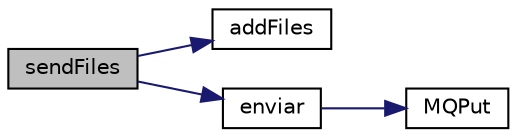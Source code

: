 digraph "sendFiles"
{
  edge [fontname="Helvetica",fontsize="10",labelfontname="Helvetica",labelfontsize="10"];
  node [fontname="Helvetica",fontsize="10",shape=record];
  rankdir="LR";
  Node1 [label="sendFiles",height=0.2,width=0.4,color="black", fillcolor="grey75", style="filled", fontcolor="black"];
  Node1 -> Node2 [color="midnightblue",fontsize="10",style="solid"];
  Node2 [label="addFiles",height=0.2,width=0.4,color="black", fillcolor="white", style="filled",URL="$modulos_8c.html#a5ce834a5648027699b47d9e9403e051e"];
  Node1 -> Node3 [color="midnightblue",fontsize="10",style="solid"];
  Node3 [label="enviar",height=0.2,width=0.4,color="black", fillcolor="white", style="filled",URL="$amqsdp_8c.html#ab05385469ff40b1b77e3c41846d1421f"];
  Node3 -> Node4 [color="midnightblue",fontsize="10",style="solid"];
  Node4 [label="MQPut",height=0.2,width=0.4,color="black", fillcolor="white", style="filled",URL="$amqsdp_8c.html#a9531d8185ec00f217beb2bcb561099d6"];
}
